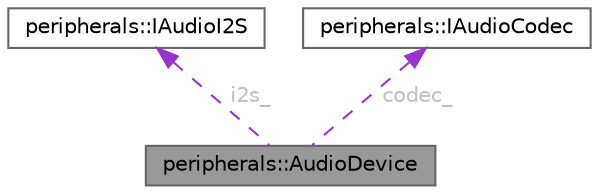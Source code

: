 digraph "peripherals::AudioDevice"
{
 // LATEX_PDF_SIZE
  bgcolor="transparent";
  edge [fontname=Helvetica,fontsize=10,labelfontname=Helvetica,labelfontsize=10];
  node [fontname=Helvetica,fontsize=10,shape=box,height=0.2,width=0.4];
  Node1 [id="Node000001",label="peripherals::AudioDevice",height=0.2,width=0.4,color="gray40", fillcolor="grey60", style="filled", fontcolor="black",tooltip=" "];
  Node2 -> Node1 [id="edge3_Node000001_Node000002",dir="back",color="darkorchid3",style="dashed",tooltip=" ",label=" i2s_",fontcolor="grey" ];
  Node2 [id="Node000002",label="peripherals::IAudioI2S",height=0.2,width=0.4,color="gray40", fillcolor="white", style="filled",URL="$classperipherals_1_1_i_audio_i2_s.html",tooltip=" "];
  Node3 -> Node1 [id="edge4_Node000001_Node000003",dir="back",color="darkorchid3",style="dashed",tooltip=" ",label=" codec_",fontcolor="grey" ];
  Node3 [id="Node000003",label="peripherals::IAudioCodec",height=0.2,width=0.4,color="gray40", fillcolor="white", style="filled",URL="$classperipherals_1_1_i_audio_codec.html",tooltip=" "];
}
